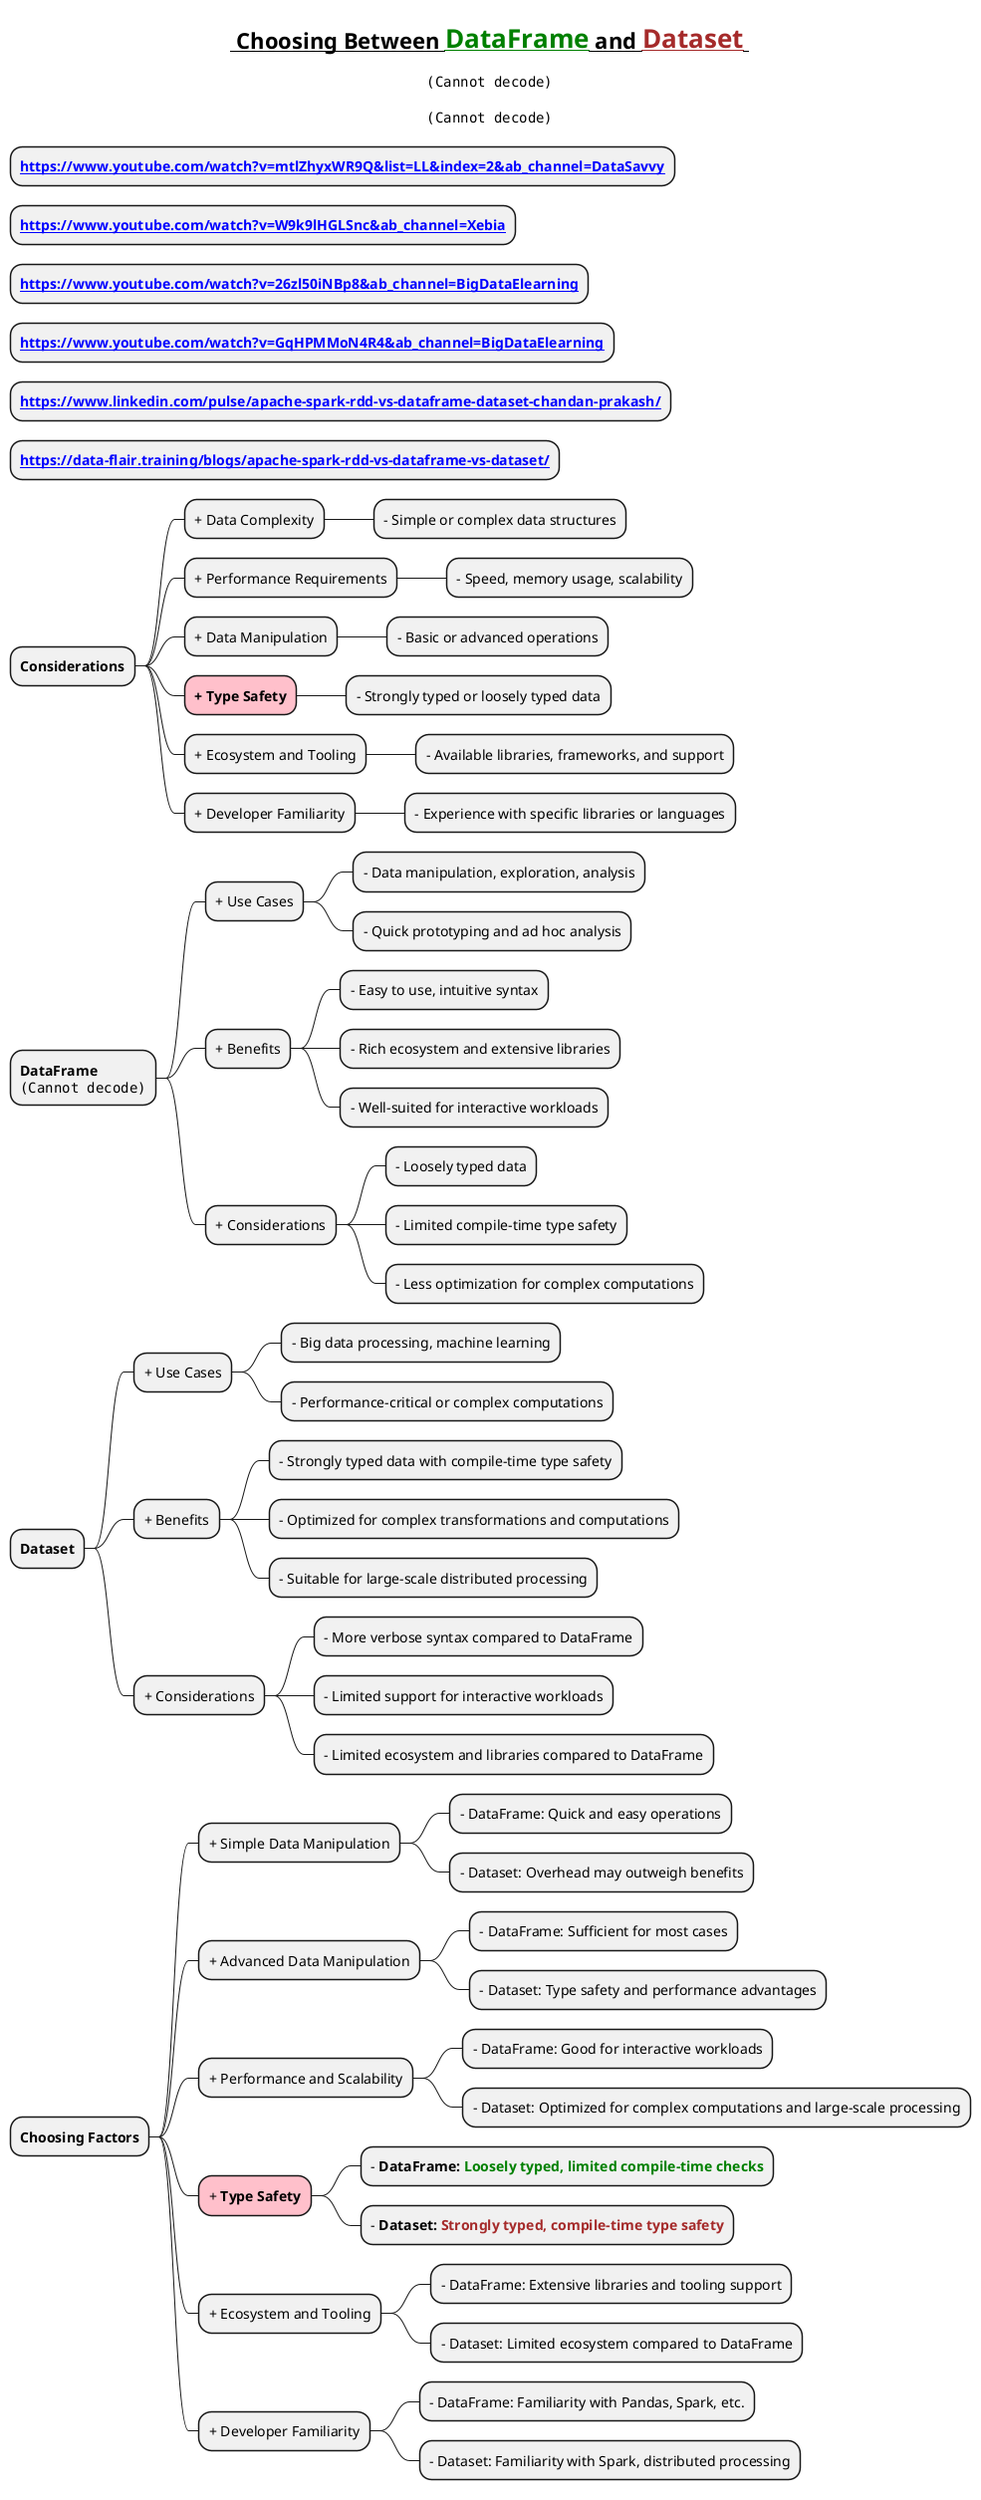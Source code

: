 @startmindmap

title =__ Choosing Between <color #green>DataFrame</color> and <color #brown>Dataset</color> __\n\n<img:images/img_2.png>\n\n<img:images/img_1.png>

* **[[https://www.youtube.com/watch?v=mtlZhyxWR9Q&list=LL&index=2&ab_channel=DataSavvy]]**
* **[[https://www.youtube.com/watch?v=W9k9lHGLSnc&ab_channel=Xebia]]**
* **[[https://www.youtube.com/watch?v=26zl50iNBp8&ab_channel=BigDataElearning]]**
* **[[https://www.youtube.com/watch?v=GqHPMMoN4R4&ab_channel=BigDataElearning]]**
* **[[https://www.linkedin.com/pulse/apache-spark-rdd-vs-dataframe-dataset-chandan-prakash/]]**
* **[[https://data-flair.training/blogs/apache-spark-rdd-vs-dataframe-vs-dataset/]]**


* **Considerations**
** + Data Complexity
*** - Simple or complex data structures
** + Performance Requirements
*** - Speed, memory usage, scalability
** + Data Manipulation
*** - Basic or advanced operations
**[#pink] **+ Type Safety**
*** - Strongly typed or loosely typed data
** + Ecosystem and Tooling
*** - Available libraries, frameworks, and support
** + Developer Familiarity
*** - Experience with specific libraries or languages

* **DataFrame**\n<img:images/img_3.png>
** + Use Cases
*** - Data manipulation, exploration, analysis
*** - Quick prototyping and ad hoc analysis
** + Benefits
*** - Easy to use, intuitive syntax
*** - Rich ecosystem and extensive libraries
*** - Well-suited for interactive workloads
** + Considerations
*** - Loosely typed data
*** - Limited compile-time type safety
*** - Less optimization for complex computations

* **Dataset**
** + Use Cases
*** - Big data processing, machine learning
*** - Performance-critical or complex computations
** + Benefits
*** - Strongly typed data with compile-time type safety
*** - Optimized for complex transformations and computations
*** - Suitable for large-scale distributed processing
** + Considerations
*** - More verbose syntax compared to DataFrame
*** - Limited support for interactive workloads
*** - Limited ecosystem and libraries compared to DataFrame

* **Choosing Factors**
** + Simple Data Manipulation
*** - DataFrame: Quick and easy operations
*** - Dataset: Overhead may outweigh benefits
** + Advanced Data Manipulation
*** - DataFrame: Sufficient for most cases
*** - Dataset: Type safety and performance advantages
** + Performance and Scalability
*** - DataFrame: Good for interactive workloads
*** - Dataset: Optimized for complex computations and large-scale processing
**[#pink] + **Type Safety**
*** - **DataFrame:** <color #green>**Loosely typed, limited compile-time checks**</color>
*** - **Dataset:** <color #brown>**Strongly typed, compile-time type safety**</color>
** + Ecosystem and Tooling
*** - DataFrame: Extensive libraries and tooling support
*** - Dataset: Limited ecosystem compared to DataFrame
** + Developer Familiarity
*** - DataFrame: Familiarity with Pandas, Spark, etc.
*** - Dataset: Familiarity with Spark, distributed processing

@endmindmap
